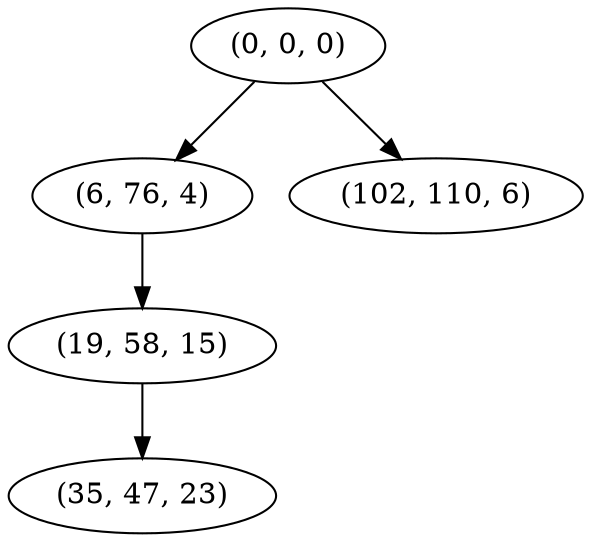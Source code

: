 digraph tree {
    "(0, 0, 0)";
    "(6, 76, 4)";
    "(19, 58, 15)";
    "(35, 47, 23)";
    "(102, 110, 6)";
    "(0, 0, 0)" -> "(6, 76, 4)";
    "(0, 0, 0)" -> "(102, 110, 6)";
    "(6, 76, 4)" -> "(19, 58, 15)";
    "(19, 58, 15)" -> "(35, 47, 23)";
}
